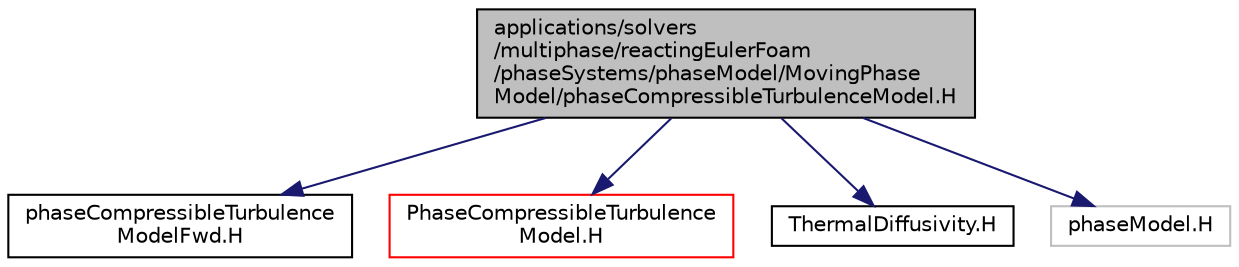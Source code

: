 digraph "applications/solvers/multiphase/reactingEulerFoam/phaseSystems/phaseModel/MovingPhaseModel/phaseCompressibleTurbulenceModel.H"
{
  bgcolor="transparent";
  edge [fontname="Helvetica",fontsize="10",labelfontname="Helvetica",labelfontsize="10"];
  node [fontname="Helvetica",fontsize="10",shape=record];
  Node1 [label="applications/solvers\l/multiphase/reactingEulerFoam\l/phaseSystems/phaseModel/MovingPhase\lModel/phaseCompressibleTurbulenceModel.H",height=0.2,width=0.4,color="black", fillcolor="grey75", style="filled", fontcolor="black"];
  Node1 -> Node2 [color="midnightblue",fontsize="10",style="solid",fontname="Helvetica"];
  Node2 [label="phaseCompressibleTurbulence\lModelFwd.H",height=0.2,width=0.4,color="black",URL="$a03669.html"];
  Node1 -> Node3 [color="midnightblue",fontsize="10",style="solid",fontname="Helvetica"];
  Node3 [label="PhaseCompressibleTurbulence\lModel.H",height=0.2,width=0.4,color="red",URL="$a10573.html"];
  Node1 -> Node4 [color="midnightblue",fontsize="10",style="solid",fontname="Helvetica"];
  Node4 [label="ThermalDiffusivity.H",height=0.2,width=0.4,color="black",URL="$a10505.html"];
  Node1 -> Node5 [color="midnightblue",fontsize="10",style="solid",fontname="Helvetica"];
  Node5 [label="phaseModel.H",height=0.2,width=0.4,color="grey75"];
}

